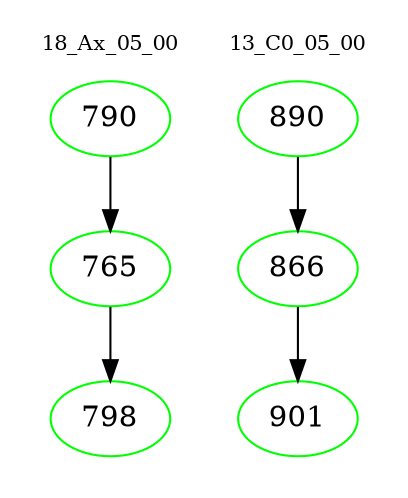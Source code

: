 digraph{
subgraph cluster_0 {
color = white
label = "18_Ax_05_00";
fontsize=10;
T0_790 [label="790", color="green"]
T0_790 -> T0_765 [color="black"]
T0_765 [label="765", color="green"]
T0_765 -> T0_798 [color="black"]
T0_798 [label="798", color="green"]
}
subgraph cluster_1 {
color = white
label = "13_C0_05_00";
fontsize=10;
T1_890 [label="890", color="green"]
T1_890 -> T1_866 [color="black"]
T1_866 [label="866", color="green"]
T1_866 -> T1_901 [color="black"]
T1_901 [label="901", color="green"]
}
}
